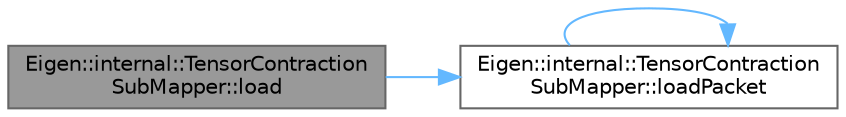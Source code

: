 digraph "Eigen::internal::TensorContractionSubMapper::load"
{
 // LATEX_PDF_SIZE
  bgcolor="transparent";
  edge [fontname=Helvetica,fontsize=10,labelfontname=Helvetica,labelfontsize=10];
  node [fontname=Helvetica,fontsize=10,shape=box,height=0.2,width=0.4];
  rankdir="LR";
  Node1 [id="Node000001",label="Eigen::internal::TensorContraction\lSubMapper::load",height=0.2,width=0.4,color="gray40", fillcolor="grey60", style="filled", fontcolor="black",tooltip=" "];
  Node1 -> Node2 [id="edge1_Node000001_Node000002",color="steelblue1",style="solid",tooltip=" "];
  Node2 [id="Node000002",label="Eigen::internal::TensorContraction\lSubMapper::loadPacket",height=0.2,width=0.4,color="grey40", fillcolor="white", style="filled",URL="$class_eigen_1_1internal_1_1_tensor_contraction_sub_mapper.html#a4534ca0658eca355f88d44d23dc9052d",tooltip=" "];
  Node2 -> Node2 [id="edge2_Node000002_Node000002",color="steelblue1",style="solid",tooltip=" "];
}

